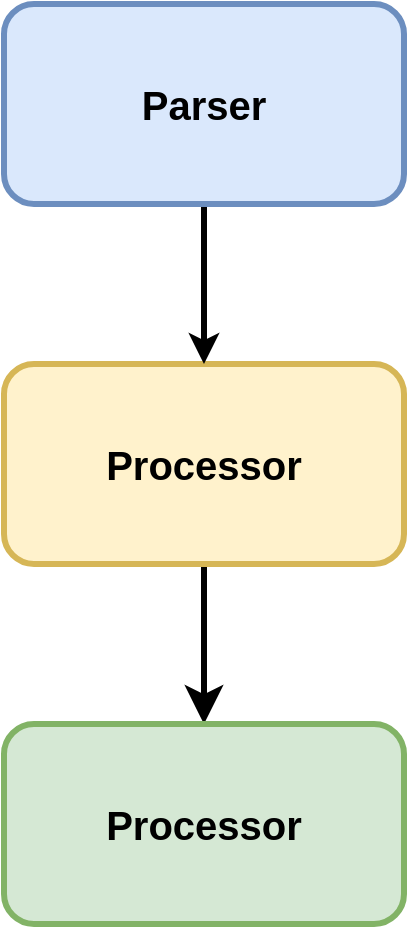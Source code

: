 <mxfile version="15.3.8" type="device" pages="2"><diagram id="txUBKQe9IPw0EjR3l6un" name="System"><mxGraphModel dx="1086" dy="806" grid="1" gridSize="10" guides="1" tooltips="1" connect="1" arrows="1" fold="1" page="1" pageScale="1" pageWidth="850" pageHeight="1100" math="0" shadow="0"><root><mxCell id="0"/><mxCell id="1" parent="0"/><mxCell id="FvsguNiBHc7uHGyN1udh-2" style="edgeStyle=orthogonalEdgeStyle;rounded=0;orthogonalLoop=1;jettySize=auto;html=1;exitX=0.5;exitY=1;exitDx=0;exitDy=0;entryX=0.5;entryY=0;entryDx=0;entryDy=0;fontSize=20;endSize=10;startSize=6;strokeWidth=3;" edge="1" parent="1" source="l9jknNCCSgHPeaAXD8HK-3" target="l9jknNCCSgHPeaAXD8HK-5"><mxGeometry relative="1" as="geometry"/></mxCell><mxCell id="l9jknNCCSgHPeaAXD8HK-3" value="Processor" style="rounded=1;whiteSpace=wrap;html=1;fontSize=20;fontStyle=1;strokeWidth=3;fillColor=#fff2cc;strokeColor=#d6b656;" vertex="1" parent="1"><mxGeometry x="350" y="350" width="200" height="100" as="geometry"/></mxCell><mxCell id="FvsguNiBHc7uHGyN1udh-1" style="edgeStyle=orthogonalEdgeStyle;rounded=0;orthogonalLoop=1;jettySize=auto;html=1;exitX=0.5;exitY=1;exitDx=0;exitDy=0;entryX=0.5;entryY=0;entryDx=0;entryDy=0;fontSize=20;strokeWidth=3;" edge="1" parent="1" source="l9jknNCCSgHPeaAXD8HK-4" target="l9jknNCCSgHPeaAXD8HK-3"><mxGeometry relative="1" as="geometry"/></mxCell><mxCell id="l9jknNCCSgHPeaAXD8HK-4" value="Parser" style="rounded=1;whiteSpace=wrap;html=1;fontSize=20;fontStyle=1;strokeWidth=3;fillColor=#dae8fc;strokeColor=#6c8ebf;" vertex="1" parent="1"><mxGeometry x="350" y="170" width="200" height="100" as="geometry"/></mxCell><mxCell id="l9jknNCCSgHPeaAXD8HK-5" value="Processor" style="rounded=1;whiteSpace=wrap;html=1;fontSize=20;fontStyle=1;strokeWidth=3;fillColor=#d5e8d4;strokeColor=#82b366;" vertex="1" parent="1"><mxGeometry x="350" y="530" width="200" height="100" as="geometry"/></mxCell></root></mxGraphModel></diagram><diagram id="cdmCUf9ldjufibX63mYW" name="Parser"><mxGraphModel dx="1086" dy="806" grid="1" gridSize="10" guides="1" tooltips="1" connect="1" arrows="1" fold="1" page="1" pageScale="1" pageWidth="850" pageHeight="1100" math="0" shadow="0"><root><mxCell id="YT_yBlvS__mqdi8CW5B5-0"/><mxCell id="YT_yBlvS__mqdi8CW5B5-1" parent="YT_yBlvS__mqdi8CW5B5-0"/><mxCell id="YT_yBlvS__mqdi8CW5B5-11" style="edgeStyle=orthogonalEdgeStyle;rounded=0;orthogonalLoop=1;jettySize=auto;html=1;entryX=0;entryY=0.5;entryDx=0;entryDy=0;fontSize=20;exitX=0.5;exitY=1;exitDx=0;exitDy=0;endSize=10;strokeWidth=3;" edge="1" parent="YT_yBlvS__mqdi8CW5B5-1" source="YT_yBlvS__mqdi8CW5B5-2" target="YT_yBlvS__mqdi8CW5B5-4"><mxGeometry relative="1" as="geometry"/></mxCell><mxCell id="YT_yBlvS__mqdi8CW5B5-2" value="Action 1" style="ellipse;whiteSpace=wrap;html=1;fontSize=20;fontStyle=1;fillColor=#fff2cc;strokeColor=#d6b656;" vertex="1" parent="YT_yBlvS__mqdi8CW5B5-1"><mxGeometry x="230" y="390" width="120" height="80" as="geometry"/></mxCell><mxCell id="YT_yBlvS__mqdi8CW5B5-12" style="edgeStyle=orthogonalEdgeStyle;rounded=0;orthogonalLoop=1;jettySize=auto;html=1;entryX=1;entryY=0.5;entryDx=0;entryDy=0;fontSize=20;exitX=0.5;exitY=1;exitDx=0;exitDy=0;endSize=10;strokeWidth=3;" edge="1" parent="YT_yBlvS__mqdi8CW5B5-1" source="YT_yBlvS__mqdi8CW5B5-3" target="YT_yBlvS__mqdi8CW5B5-4"><mxGeometry relative="1" as="geometry"/></mxCell><mxCell id="YT_yBlvS__mqdi8CW5B5-3" value="Action 2" style="ellipse;whiteSpace=wrap;html=1;fontSize=20;fontStyle=1;fillColor=#fff2cc;strokeColor=#d6b656;" vertex="1" parent="YT_yBlvS__mqdi8CW5B5-1"><mxGeometry x="510" y="390" width="120" height="80" as="geometry"/></mxCell><mxCell id="YT_yBlvS__mqdi8CW5B5-4" value="End" style="ellipse;whiteSpace=wrap;html=1;fontSize=20;fontStyle=1;fillColor=#d5e8d4;strokeColor=#82b366;" vertex="1" parent="YT_yBlvS__mqdi8CW5B5-1"><mxGeometry x="375" y="560" width="120" height="80" as="geometry"/></mxCell><mxCell id="YT_yBlvS__mqdi8CW5B5-8" style="edgeStyle=orthogonalEdgeStyle;rounded=0;orthogonalLoop=1;jettySize=auto;html=1;fontSize=20;endSize=10;strokeWidth=3;" edge="1" parent="YT_yBlvS__mqdi8CW5B5-1" source="YT_yBlvS__mqdi8CW5B5-5" target="YT_yBlvS__mqdi8CW5B5-7"><mxGeometry relative="1" as="geometry"/></mxCell><mxCell id="YT_yBlvS__mqdi8CW5B5-5" value="Start" style="ellipse;whiteSpace=wrap;html=1;fontSize=20;fontStyle=1;fillColor=#dae8fc;strokeColor=#6c8ebf;" vertex="1" parent="YT_yBlvS__mqdi8CW5B5-1"><mxGeometry x="375" y="140" width="120" height="80" as="geometry"/></mxCell><mxCell id="YT_yBlvS__mqdi8CW5B5-9" style="edgeStyle=orthogonalEdgeStyle;rounded=0;orthogonalLoop=1;jettySize=auto;html=1;fontSize=20;endSize=10;strokeWidth=3;" edge="1" parent="YT_yBlvS__mqdi8CW5B5-1" source="YT_yBlvS__mqdi8CW5B5-7" target="YT_yBlvS__mqdi8CW5B5-2"><mxGeometry relative="1" as="geometry"/></mxCell><mxCell id="YT_yBlvS__mqdi8CW5B5-10" style="edgeStyle=orthogonalEdgeStyle;rounded=0;orthogonalLoop=1;jettySize=auto;html=1;exitX=1;exitY=0.5;exitDx=0;exitDy=0;entryX=0.5;entryY=0;entryDx=0;entryDy=0;fontSize=20;endSize=10;strokeWidth=3;" edge="1" parent="YT_yBlvS__mqdi8CW5B5-1" source="YT_yBlvS__mqdi8CW5B5-7" target="YT_yBlvS__mqdi8CW5B5-3"><mxGeometry relative="1" as="geometry"/></mxCell><mxCell id="YT_yBlvS__mqdi8CW5B5-7" value="?" style="rhombus;whiteSpace=wrap;html=1;fontSize=20;fillColor=#ffe6cc;strokeColor=#d79b00;fontStyle=1" vertex="1" parent="YT_yBlvS__mqdi8CW5B5-1"><mxGeometry x="395" y="270" width="80" height="80" as="geometry"/></mxCell><mxCell id="0cwH34yj_2LQ8r4VYo63-0" value="System" style="text;html=1;strokeColor=none;fillColor=none;align=center;verticalAlign=middle;whiteSpace=wrap;rounded=0;fontSize=20;fontStyle=1" vertex="1" parent="YT_yBlvS__mqdi8CW5B5-1"><mxGeometry x="170" y="150" width="90" height="40" as="geometry"/></mxCell></root></mxGraphModel></diagram></mxfile>